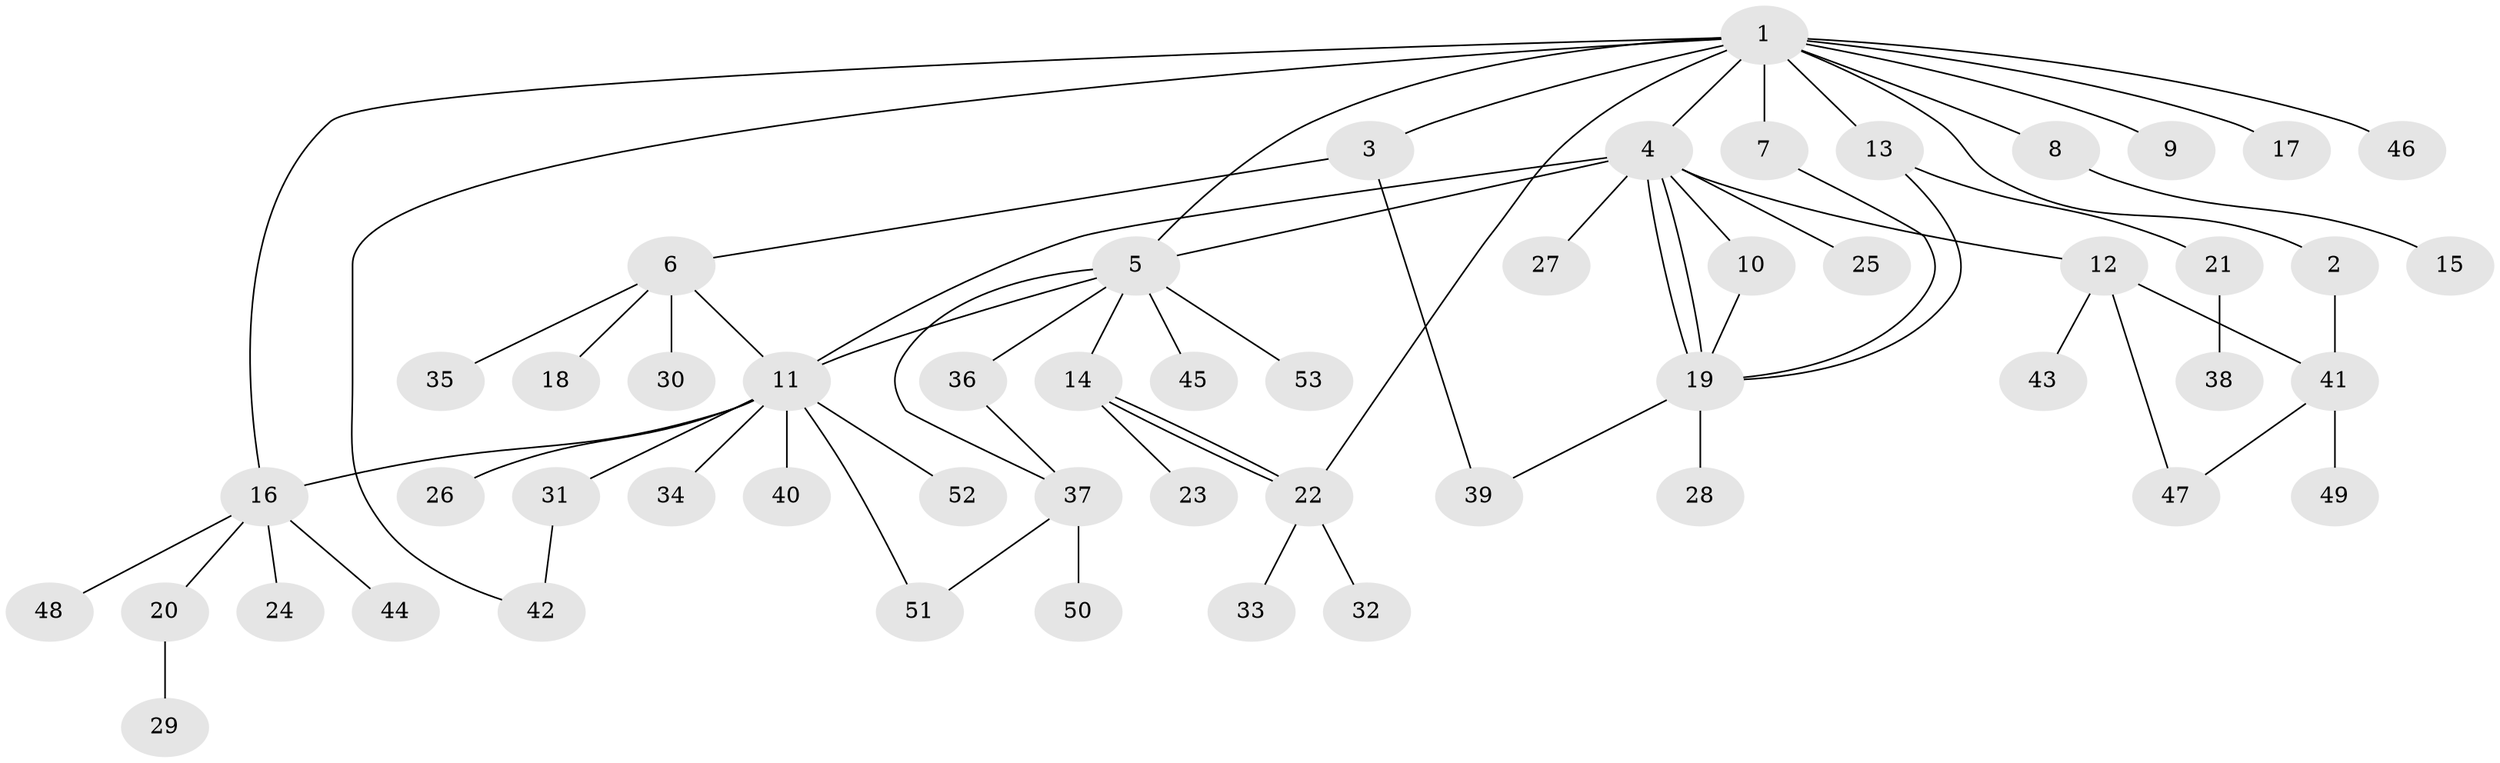 // Generated by graph-tools (version 1.1) at 2025/14/03/09/25 04:14:28]
// undirected, 53 vertices, 68 edges
graph export_dot {
graph [start="1"]
  node [color=gray90,style=filled];
  1;
  2;
  3;
  4;
  5;
  6;
  7;
  8;
  9;
  10;
  11;
  12;
  13;
  14;
  15;
  16;
  17;
  18;
  19;
  20;
  21;
  22;
  23;
  24;
  25;
  26;
  27;
  28;
  29;
  30;
  31;
  32;
  33;
  34;
  35;
  36;
  37;
  38;
  39;
  40;
  41;
  42;
  43;
  44;
  45;
  46;
  47;
  48;
  49;
  50;
  51;
  52;
  53;
  1 -- 2;
  1 -- 3;
  1 -- 4;
  1 -- 5;
  1 -- 7;
  1 -- 8;
  1 -- 9;
  1 -- 13;
  1 -- 16;
  1 -- 17;
  1 -- 22;
  1 -- 42;
  1 -- 46;
  2 -- 41;
  3 -- 6;
  3 -- 39;
  4 -- 5;
  4 -- 10;
  4 -- 11;
  4 -- 12;
  4 -- 19;
  4 -- 19;
  4 -- 25;
  4 -- 27;
  5 -- 11;
  5 -- 14;
  5 -- 36;
  5 -- 37;
  5 -- 45;
  5 -- 53;
  6 -- 11;
  6 -- 18;
  6 -- 30;
  6 -- 35;
  7 -- 19;
  8 -- 15;
  10 -- 19;
  11 -- 16;
  11 -- 26;
  11 -- 31;
  11 -- 34;
  11 -- 40;
  11 -- 51;
  11 -- 52;
  12 -- 41;
  12 -- 43;
  12 -- 47;
  13 -- 19;
  13 -- 21;
  14 -- 22;
  14 -- 22;
  14 -- 23;
  16 -- 20;
  16 -- 24;
  16 -- 44;
  16 -- 48;
  19 -- 28;
  19 -- 39;
  20 -- 29;
  21 -- 38;
  22 -- 32;
  22 -- 33;
  31 -- 42;
  36 -- 37;
  37 -- 50;
  37 -- 51;
  41 -- 47;
  41 -- 49;
}
